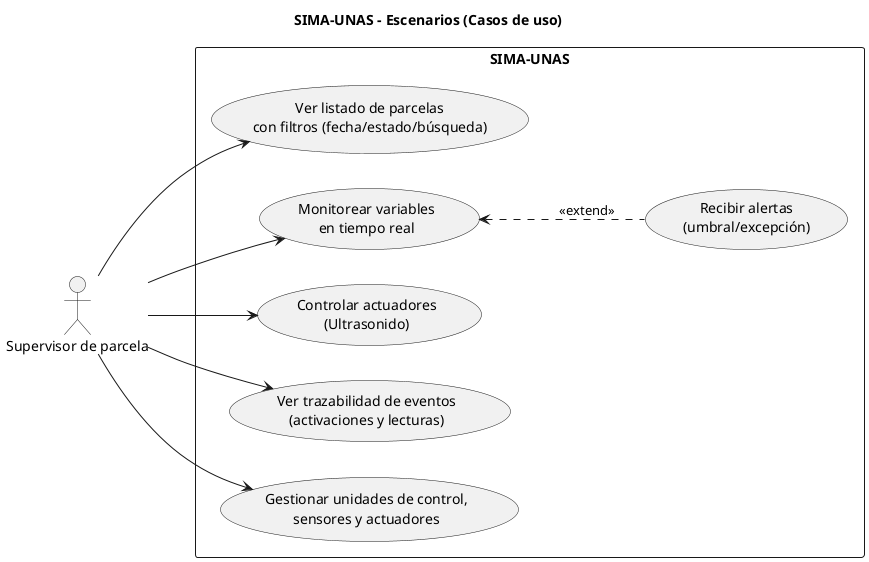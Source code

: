 @startuml
title SIMA-UNAS – Escenarios (Casos de uso)
left to right direction
skinparam shadowing false

actor "Supervisor de parcela" as Supervisor

rectangle "SIMA-UNAS" as Sistema {
  usecase "Ver listado de parcelas\ncon filtros (fecha/estado/búsqueda)" as UC1
  usecase "Monitorear variables\nen tiempo real" as UC2
  usecase "Controlar actuadores\n(Ultrasonido)" as UC3
  usecase "Ver trazabilidad de eventos\n(activaciones y lecturas)" as UC4
  usecase "Gestionar unidades de control,\nsensores y actuadores" as UC5
  usecase "Recibir alertas\n(umbral/excepción)" as UC6
}

Supervisor --> UC1
Supervisor --> UC2
Supervisor --> UC3
Supervisor --> UC4
Supervisor --> UC5
UC2 <.. UC6 : <<extend>>
@enduml

